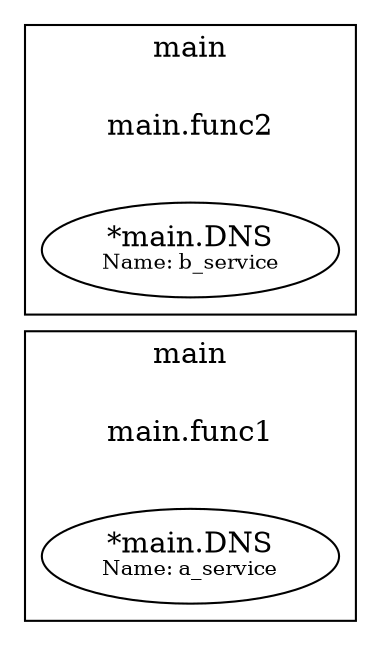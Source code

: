 digraph {
	rankdir=RL;
	graph [compound=true];
	
		subgraph cluster_0 {
			label = "main";
			constructor_0 [shape=plaintext label="main.func1"];
			
			"*main.DNS[name=a_service]" [label=<*main.DNS<BR /><FONT POINT-SIZE="10">Name: a_service</FONT>>];
			
		}
		
		
		subgraph cluster_1 {
			label = "main";
			constructor_1 [shape=plaintext label="main.func2"];
			
			"*main.DNS[name=b_service]" [label=<*main.DNS<BR /><FONT POINT-SIZE="10">Name: b_service</FONT>>];
			
		}
		
		
	
}
